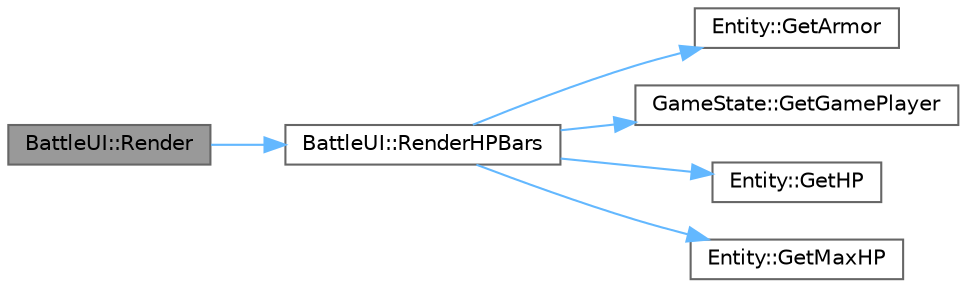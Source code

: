 digraph "BattleUI::Render"
{
 // LATEX_PDF_SIZE
  bgcolor="transparent";
  edge [fontname=Helvetica,fontsize=10,labelfontname=Helvetica,labelfontsize=10];
  node [fontname=Helvetica,fontsize=10,shape=box,height=0.2,width=0.4];
  rankdir="LR";
  Node1 [id="Node000001",label="BattleUI::Render",height=0.2,width=0.4,color="gray40", fillcolor="grey60", style="filled", fontcolor="black",tooltip="Renders the battle UI."];
  Node1 -> Node2 [id="edge6_Node000001_Node000002",color="steelblue1",style="solid",tooltip=" "];
  Node2 [id="Node000002",label="BattleUI::RenderHPBars",height=0.2,width=0.4,color="grey40", fillcolor="white", style="filled",URL="$class_battle_u_i.html#af90c38e3b548f3b05668166e60d3c5d8",tooltip="Renders the HP bars for the player and the monster."];
  Node2 -> Node3 [id="edge7_Node000002_Node000003",color="steelblue1",style="solid",tooltip=" "];
  Node3 [id="Node000003",label="Entity::GetArmor",height=0.2,width=0.4,color="grey40", fillcolor="white", style="filled",URL="$class_entity.html#ac6589d64fdd4da658fd1bc9102caa359",tooltip="Gets the armor attribute of the entity."];
  Node2 -> Node4 [id="edge8_Node000002_Node000004",color="steelblue1",style="solid",tooltip=" "];
  Node4 [id="Node000004",label="GameState::GetGamePlayer",height=0.2,width=0.4,color="grey40", fillcolor="white", style="filled",URL="$class_game_state.html#ae9cbe002761ccccece4ff619af1aea05",tooltip=" "];
  Node2 -> Node5 [id="edge9_Node000002_Node000005",color="steelblue1",style="solid",tooltip=" "];
  Node5 [id="Node000005",label="Entity::GetHP",height=0.2,width=0.4,color="grey40", fillcolor="white", style="filled",URL="$class_entity.html#a6e859081bc51ff1aad43267aaeb61c57",tooltip="Gets the current health points attribute of the entity."];
  Node2 -> Node6 [id="edge10_Node000002_Node000006",color="steelblue1",style="solid",tooltip=" "];
  Node6 [id="Node000006",label="Entity::GetMaxHP",height=0.2,width=0.4,color="grey40", fillcolor="white", style="filled",URL="$class_entity.html#a744ee8b7de25a13cf950d29ff5099484",tooltip="Gets the maximum health points attribute of the entity."];
}
